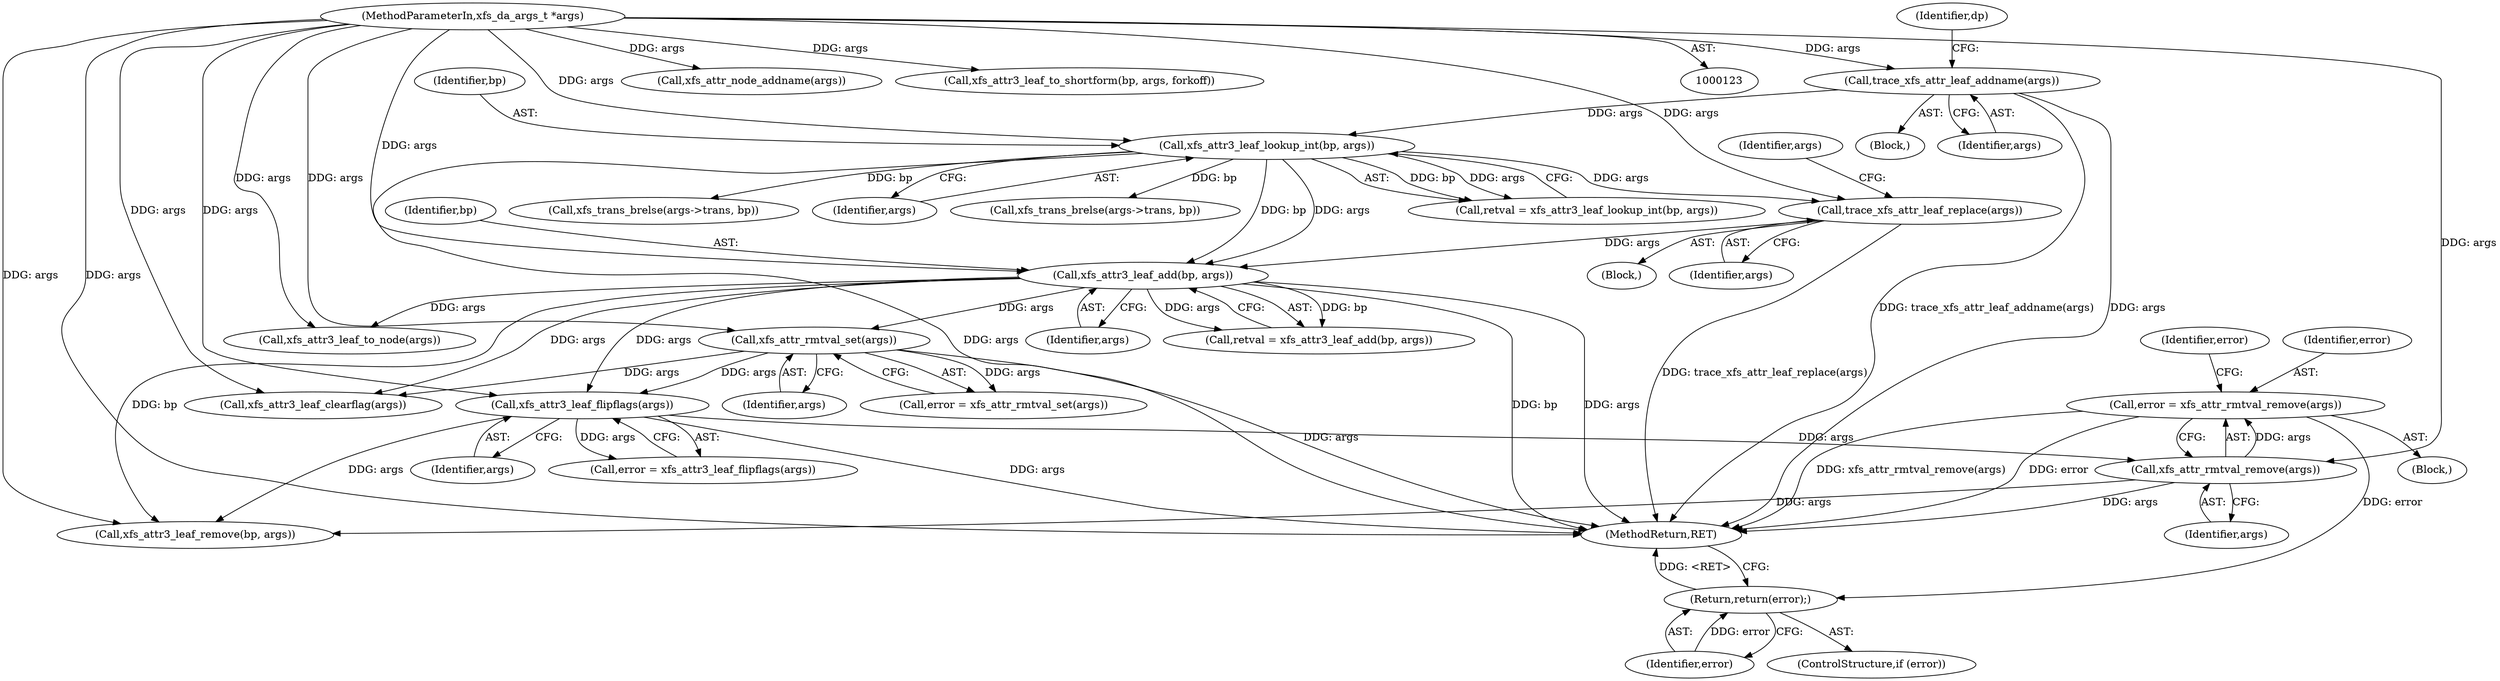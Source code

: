 digraph "0_linux_8275cdd0e7ac550dcce2b3ef6d2fb3b808c1ae59_0@API" {
"1000425" [label="(Call,error = xfs_attr_rmtval_remove(args))"];
"1000427" [label="(Call,xfs_attr_rmtval_remove(args))"];
"1000379" [label="(Call,xfs_attr3_leaf_flipflags(args))"];
"1000364" [label="(Call,xfs_attr_rmtval_set(args))"];
"1000266" [label="(Call,xfs_attr3_leaf_add(bp, args))"];
"1000166" [label="(Call,xfs_attr3_leaf_lookup_int(bp, args))"];
"1000132" [label="(Call,trace_xfs_attr_leaf_addname(args))"];
"1000124" [label="(MethodParameterIn,xfs_da_args_t *args)"];
"1000207" [label="(Call,trace_xfs_attr_leaf_replace(args))"];
"1000431" [label="(Return,return(error);)"];
"1000365" [label="(Identifier,args)"];
"1000268" [label="(Identifier,args)"];
"1000453" [label="(Call,xfs_attr3_leaf_remove(bp, args))"];
"1000283" [label="(Call,xfs_attr3_leaf_to_node(args))"];
"1000125" [label="(Block,)"];
"1000267" [label="(Identifier,bp)"];
"1000264" [label="(Call,retval = xfs_attr3_leaf_add(bp, args))"];
"1000167" [label="(Identifier,bp)"];
"1000425" [label="(Call,error = xfs_attr_rmtval_remove(args))"];
"1000180" [label="(Call,xfs_trans_brelse(args->trans, bp))"];
"1000266" [label="(Call,xfs_attr3_leaf_add(bp, args))"];
"1000166" [label="(Call,xfs_attr3_leaf_lookup_int(bp, args))"];
"1000380" [label="(Identifier,args)"];
"1000426" [label="(Identifier,error)"];
"1000124" [label="(MethodParameterIn,xfs_da_args_t *args)"];
"1000133" [label="(Identifier,args)"];
"1000207" [label="(Call,trace_xfs_attr_leaf_replace(args))"];
"1000362" [label="(Call,error = xfs_attr_rmtval_set(args))"];
"1000534" [label="(Call,xfs_attr3_leaf_clearflag(args))"];
"1000379" [label="(Call,xfs_attr3_leaf_flipflags(args))"];
"1000431" [label="(Return,return(error);)"];
"1000135" [label="(Identifier,dp)"];
"1000428" [label="(Identifier,args)"];
"1000424" [label="(Block,)"];
"1000427" [label="(Call,xfs_attr_rmtval_remove(args))"];
"1000432" [label="(Identifier,error)"];
"1000208" [label="(Identifier,args)"];
"1000168" [label="(Identifier,args)"];
"1000211" [label="(Identifier,args)"];
"1000200" [label="(Call,xfs_trans_brelse(args->trans, bp))"];
"1000377" [label="(Call,error = xfs_attr3_leaf_flipflags(args))"];
"1000339" [label="(Call,xfs_attr_node_addname(args))"];
"1000192" [label="(Block,)"];
"1000472" [label="(Call,xfs_attr3_leaf_to_shortform(bp, args, forkoff))"];
"1000538" [label="(MethodReturn,RET)"];
"1000364" [label="(Call,xfs_attr_rmtval_set(args))"];
"1000164" [label="(Call,retval = xfs_attr3_leaf_lookup_int(bp, args))"];
"1000429" [label="(ControlStructure,if (error))"];
"1000430" [label="(Identifier,error)"];
"1000132" [label="(Call,trace_xfs_attr_leaf_addname(args))"];
"1000425" -> "1000424"  [label="AST: "];
"1000425" -> "1000427"  [label="CFG: "];
"1000426" -> "1000425"  [label="AST: "];
"1000427" -> "1000425"  [label="AST: "];
"1000430" -> "1000425"  [label="CFG: "];
"1000425" -> "1000538"  [label="DDG: xfs_attr_rmtval_remove(args)"];
"1000425" -> "1000538"  [label="DDG: error"];
"1000427" -> "1000425"  [label="DDG: args"];
"1000425" -> "1000431"  [label="DDG: error"];
"1000427" -> "1000428"  [label="CFG: "];
"1000428" -> "1000427"  [label="AST: "];
"1000427" -> "1000538"  [label="DDG: args"];
"1000379" -> "1000427"  [label="DDG: args"];
"1000124" -> "1000427"  [label="DDG: args"];
"1000427" -> "1000453"  [label="DDG: args"];
"1000379" -> "1000377"  [label="AST: "];
"1000379" -> "1000380"  [label="CFG: "];
"1000380" -> "1000379"  [label="AST: "];
"1000377" -> "1000379"  [label="CFG: "];
"1000379" -> "1000538"  [label="DDG: args"];
"1000379" -> "1000377"  [label="DDG: args"];
"1000364" -> "1000379"  [label="DDG: args"];
"1000266" -> "1000379"  [label="DDG: args"];
"1000124" -> "1000379"  [label="DDG: args"];
"1000379" -> "1000453"  [label="DDG: args"];
"1000364" -> "1000362"  [label="AST: "];
"1000364" -> "1000365"  [label="CFG: "];
"1000365" -> "1000364"  [label="AST: "];
"1000362" -> "1000364"  [label="CFG: "];
"1000364" -> "1000538"  [label="DDG: args"];
"1000364" -> "1000362"  [label="DDG: args"];
"1000266" -> "1000364"  [label="DDG: args"];
"1000124" -> "1000364"  [label="DDG: args"];
"1000364" -> "1000534"  [label="DDG: args"];
"1000266" -> "1000264"  [label="AST: "];
"1000266" -> "1000268"  [label="CFG: "];
"1000267" -> "1000266"  [label="AST: "];
"1000268" -> "1000266"  [label="AST: "];
"1000264" -> "1000266"  [label="CFG: "];
"1000266" -> "1000538"  [label="DDG: bp"];
"1000266" -> "1000538"  [label="DDG: args"];
"1000266" -> "1000264"  [label="DDG: bp"];
"1000266" -> "1000264"  [label="DDG: args"];
"1000166" -> "1000266"  [label="DDG: bp"];
"1000166" -> "1000266"  [label="DDG: args"];
"1000207" -> "1000266"  [label="DDG: args"];
"1000124" -> "1000266"  [label="DDG: args"];
"1000266" -> "1000283"  [label="DDG: args"];
"1000266" -> "1000453"  [label="DDG: bp"];
"1000266" -> "1000534"  [label="DDG: args"];
"1000166" -> "1000164"  [label="AST: "];
"1000166" -> "1000168"  [label="CFG: "];
"1000167" -> "1000166"  [label="AST: "];
"1000168" -> "1000166"  [label="AST: "];
"1000164" -> "1000166"  [label="CFG: "];
"1000166" -> "1000538"  [label="DDG: args"];
"1000166" -> "1000164"  [label="DDG: bp"];
"1000166" -> "1000164"  [label="DDG: args"];
"1000132" -> "1000166"  [label="DDG: args"];
"1000124" -> "1000166"  [label="DDG: args"];
"1000166" -> "1000180"  [label="DDG: bp"];
"1000166" -> "1000200"  [label="DDG: bp"];
"1000166" -> "1000207"  [label="DDG: args"];
"1000132" -> "1000125"  [label="AST: "];
"1000132" -> "1000133"  [label="CFG: "];
"1000133" -> "1000132"  [label="AST: "];
"1000135" -> "1000132"  [label="CFG: "];
"1000132" -> "1000538"  [label="DDG: trace_xfs_attr_leaf_addname(args)"];
"1000132" -> "1000538"  [label="DDG: args"];
"1000124" -> "1000132"  [label="DDG: args"];
"1000124" -> "1000123"  [label="AST: "];
"1000124" -> "1000538"  [label="DDG: args"];
"1000124" -> "1000207"  [label="DDG: args"];
"1000124" -> "1000283"  [label="DDG: args"];
"1000124" -> "1000339"  [label="DDG: args"];
"1000124" -> "1000453"  [label="DDG: args"];
"1000124" -> "1000472"  [label="DDG: args"];
"1000124" -> "1000534"  [label="DDG: args"];
"1000207" -> "1000192"  [label="AST: "];
"1000207" -> "1000208"  [label="CFG: "];
"1000208" -> "1000207"  [label="AST: "];
"1000211" -> "1000207"  [label="CFG: "];
"1000207" -> "1000538"  [label="DDG: trace_xfs_attr_leaf_replace(args)"];
"1000431" -> "1000429"  [label="AST: "];
"1000431" -> "1000432"  [label="CFG: "];
"1000432" -> "1000431"  [label="AST: "];
"1000538" -> "1000431"  [label="CFG: "];
"1000431" -> "1000538"  [label="DDG: <RET>"];
"1000432" -> "1000431"  [label="DDG: error"];
}
